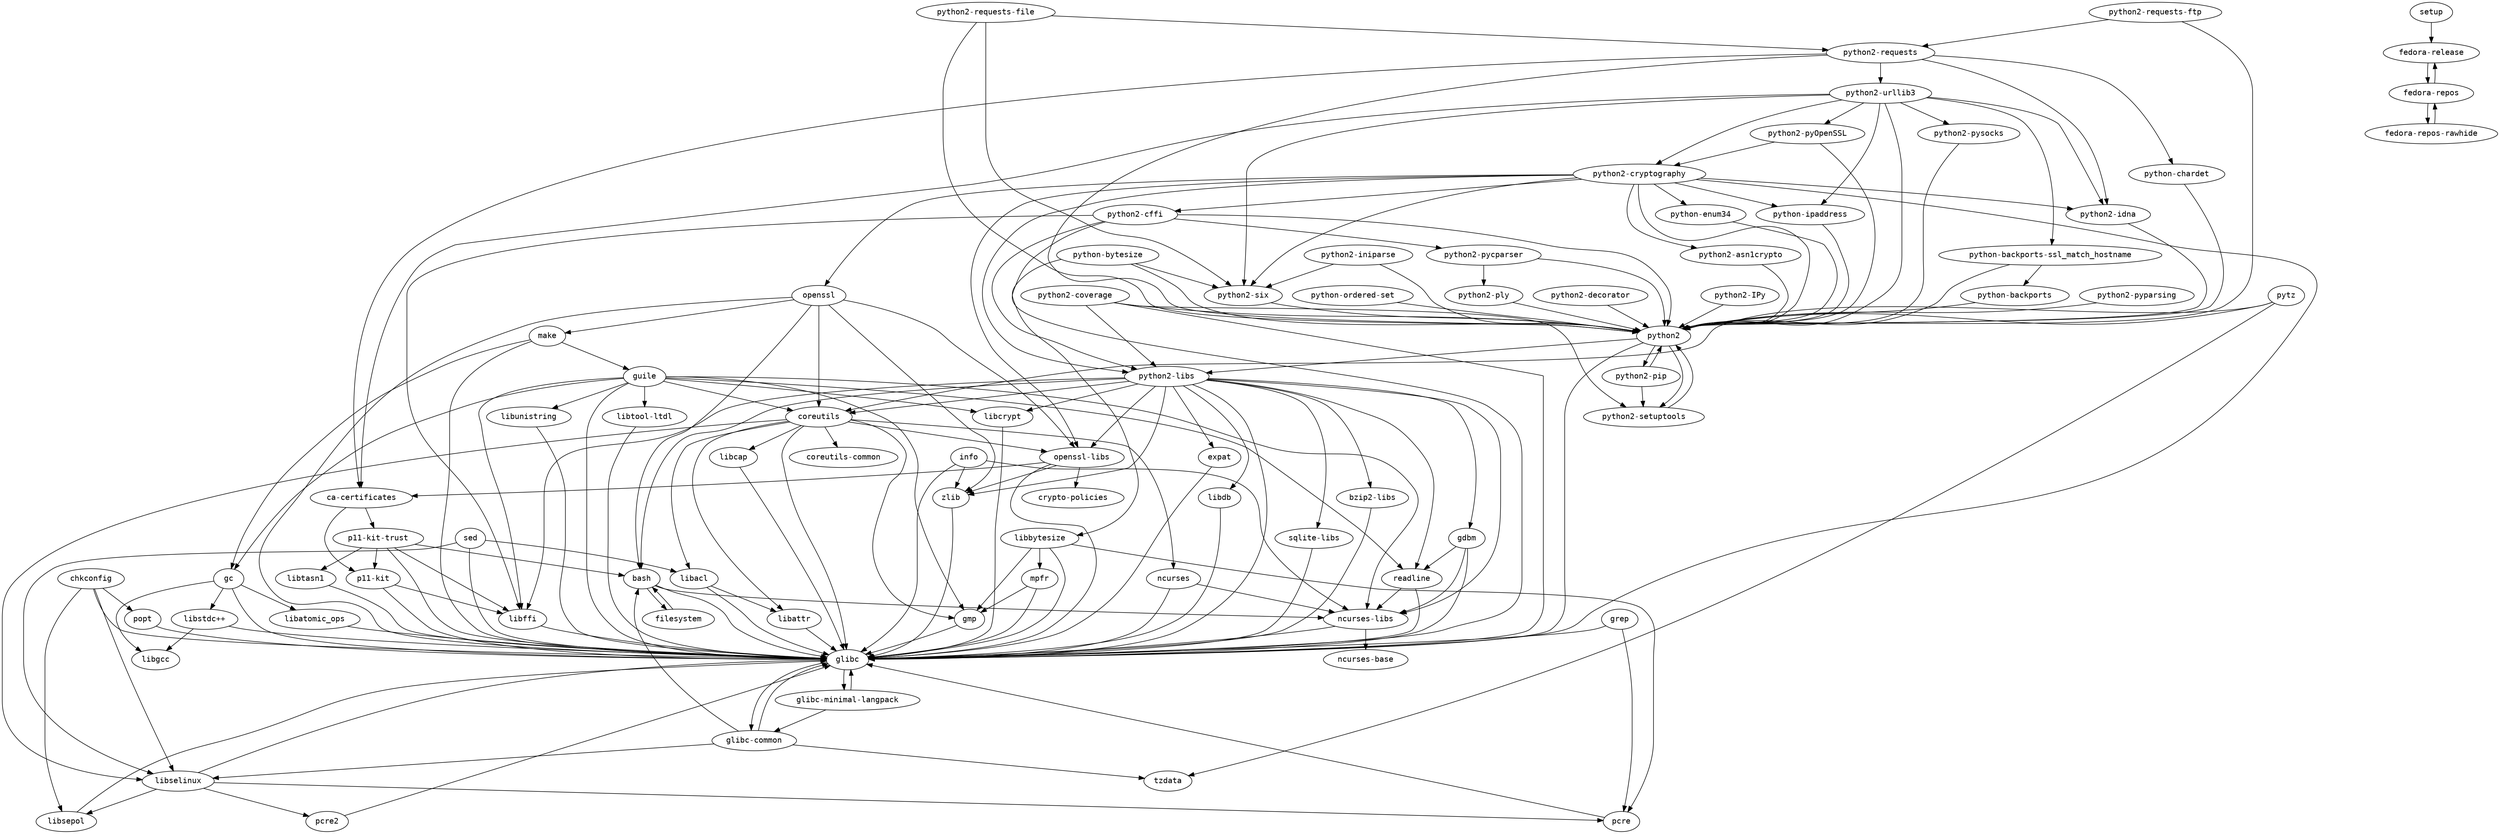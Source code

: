 strict digraph G {
node [fontname=monospace];
  "bash" -> "filesystem";
  "bash" -> "glibc";
  "bash" -> "ncurses-libs";
  "bzip2-libs" -> "glibc";
  "ca-certificates" -> "p11-kit";
  "ca-certificates" -> "p11-kit-trust";
  "chkconfig" -> "glibc";
  "chkconfig" -> "libselinux";
  "chkconfig" -> "libsepol";
  "chkconfig" -> "popt";
  "coreutils" -> "coreutils-common";
  "coreutils" -> "glibc";
  "coreutils" -> "gmp";
  "coreutils" -> "libacl";
  "coreutils" -> "libattr";
  "coreutils" -> "libcap";
  "coreutils" -> "libselinux";
  "coreutils" -> "ncurses";
  "coreutils" -> "openssl-libs";
  "expat" -> "glibc";
  "fedora-release" -> "fedora-repos";
  "fedora-repos" -> "fedora-release";
  "fedora-repos" -> "fedora-repos-rawhide";
  "fedora-repos-rawhide" -> "fedora-repos";
  "filesystem" -> "bash";
  "gc" -> "glibc";
  "gc" -> "libatomic_ops";
  "gc" -> "libgcc";
  "gc" -> "libstdc++";
  "gdbm" -> "glibc";
  "gdbm" -> "ncurses-libs";
  "gdbm" -> "readline";
  "glibc-common" -> "bash";
  "glibc-common" -> "glibc";
  "glibc-common" -> "libselinux";
  "glibc-common" -> "tzdata";
  "glibc" -> "glibc-common";
  "glibc" -> "glibc-minimal-langpack";
  "glibc-minimal-langpack" -> "glibc";
  "glibc-minimal-langpack" -> "glibc-common";
  "gmp" -> "glibc";
  "grep" -> "glibc";
  "grep" -> "pcre";
  "guile" -> "coreutils";
  "guile" -> "gc";
  "guile" -> "glibc";
  "guile" -> "gmp";
  "guile" -> "libcrypt";
  "guile" -> "libffi";
  "guile" -> "libtool-ltdl";
  "guile" -> "libunistring";
  "guile" -> "ncurses-libs";
  "guile" -> "readline";
  "info" -> "glibc";
  "info" -> "ncurses-libs";
  "info" -> "zlib";
  "libacl" -> "glibc";
  "libacl" -> "libattr";
  "libatomic_ops" -> "glibc";
  "libattr" -> "glibc";
  "libbytesize" -> "glibc";
  "libbytesize" -> "gmp";
  "libbytesize" -> "mpfr";
  "libbytesize" -> "pcre";
  "libcap" -> "glibc";
  "libcrypt" -> "glibc";
  "libdb" -> "glibc";
  "libffi" -> "glibc";
  "libselinux" -> "glibc";
  "libselinux" -> "libsepol";
  "libselinux" -> "pcre";
  "libselinux" -> "pcre2";
  "libsepol" -> "glibc";
  "libstdc++" -> "glibc";
  "libstdc++" -> "libgcc";
  "libtasn1" -> "glibc";
  "libtool-ltdl" -> "glibc";
  "libunistring" -> "glibc";
  "make" -> "gc";
  "make" -> "glibc";
  "make" -> "guile";
  "mpfr" -> "glibc";
  "mpfr" -> "gmp";
  "ncurses" -> "glibc";
  "ncurses-libs" -> "glibc";
  "ncurses-libs" -> "ncurses-base";
  "ncurses" -> "ncurses-libs";
  "openssl" -> "bash";
  "openssl" -> "coreutils";
  "openssl" -> "glibc";
  "openssl-libs" -> "ca-certificates";
  "openssl-libs" -> "crypto-policies";
  "openssl-libs" -> "glibc";
  "openssl-libs" -> "zlib";
  "openssl" -> "make";
  "openssl" -> "openssl-libs";
  "openssl" -> "zlib";
  "p11-kit" -> "glibc";
  "p11-kit" -> "libffi";
  "p11-kit-trust" -> "bash";
  "p11-kit-trust" -> "glibc";
  "p11-kit-trust" -> "libffi";
  "p11-kit-trust" -> "libtasn1";
  "p11-kit-trust" -> "p11-kit";
  "pcre2" -> "glibc";
  "pcre" -> "glibc";
  "popt" -> "glibc";
  "python2-asn1crypto" -> "python2";
  "python2-cffi" -> "glibc";
  "python2-cffi" -> "libffi";
  "python2-cffi" -> "python2";
  "python2-cffi" -> "python2-libs";
  "python2-cffi" -> "python2-pycparser";
  "python2-coverage" -> "glibc";
  "python2-coverage" -> "python2";
  "python2-coverage" -> "python2-libs";
  "python2-coverage" -> "python2-setuptools";
  "python2-cryptography" -> "glibc";
  "python2-cryptography" -> "openssl";
  "python2-cryptography" -> "openssl-libs";
  "python2-cryptography" -> "python2";
  "python2-cryptography" -> "python2-asn1crypto";
  "python2-cryptography" -> "python2-cffi";
  "python2-cryptography" -> "python2-idna";
  "python2-cryptography" -> "python2-libs";
  "python2-cryptography" -> "python2-six";
  "python2-cryptography" -> "python-enum34";
  "python2-cryptography" -> "python-ipaddress";
  "python2-decorator" -> "python2";
  "python2" -> "glibc";
  "python2-idna" -> "python2";
  "python2-iniparse" -> "python2";
  "python2-iniparse" -> "python2-six";
  "python2-IPy" -> "python2";
  "python2-libs" -> "bash";
  "python2-libs" -> "bzip2-libs";
  "python2-libs" -> "coreutils";
  "python2-libs" -> "expat";
  "python2-libs" -> "gdbm";
  "python2-libs" -> "glibc";
  "python2-libs" -> "libcrypt";
  "python2-libs" -> "libdb";
  "python2-libs" -> "libffi";
  "python2-libs" -> "ncurses-libs";
  "python2-libs" -> "openssl-libs";
  "python2-libs" -> "readline";
  "python2-libs" -> "sqlite-libs";
  "python2-libs" -> "zlib";
  "python2-pip" -> "python2";
  "python2-pip" -> "python2-setuptools";
  "python2-ply" -> "python2";
  "python2-pycparser" -> "python2";
  "python2-pycparser" -> "python2-ply";
  "python2-pyOpenSSL" -> "python2";
  "python2-pyOpenSSL" -> "python2-cryptography";
  "python2-pyparsing" -> "python2";
  "python2-pysocks" -> "python2";
  "python2" -> "python2-libs";
  "python2" -> "python2-pip";
  "python2" -> "python2-setuptools";
  "python2-requests" -> "ca-certificates";
  "python2-requests-file" -> "python2";
  "python2-requests-file" -> "python2-requests";
  "python2-requests-file" -> "python2-six";
  "python2-requests-ftp" -> "python2";
  "python2-requests-ftp" -> "python2-requests";
  "python2-requests" -> "python2";
  "python2-requests" -> "python2-idna";
  "python2-requests" -> "python2-urllib3";
  "python2-requests" -> "python-chardet";
  "python2-setuptools" -> "python2";
  "python2-six" -> "python2";
  "python2-urllib3" -> "ca-certificates";
  "python2-urllib3" -> "python2";
  "python2-urllib3" -> "python2-cryptography";
  "python2-urllib3" -> "python2-idna";
  "python2-urllib3" -> "python2-pyOpenSSL";
  "python2-urllib3" -> "python2-pysocks";
  "python2-urllib3" -> "python2-six";
  "python2-urllib3" -> "python-backports-ssl_match_hostname";
  "python2-urllib3" -> "python-ipaddress";
  "python-backports" -> "python2";
  "python-backports-ssl_match_hostname" -> "python2";
  "python-backports-ssl_match_hostname" -> "python-backports";
  "python-bytesize" -> "libbytesize";
  "python-bytesize" -> "python2";
  "python-bytesize" -> "python2-six";
  "python-chardet" -> "python2";
  "python-enum34" -> "python2";
  "python-ipaddress" -> "python2";
  "python-ordered-set" -> "python2";
  "pytz" -> "coreutils";
  "pytz" -> "python2";
  "pytz" -> "tzdata";
  "readline" -> "glibc";
  "readline" -> "ncurses-libs";
  "sed" -> "glibc";
  "sed" -> "libacl";
  "sed" -> "libselinux";
  "setup" -> "fedora-release";
  "sqlite-libs" -> "glibc";
  "zlib" -> "glibc";
}
